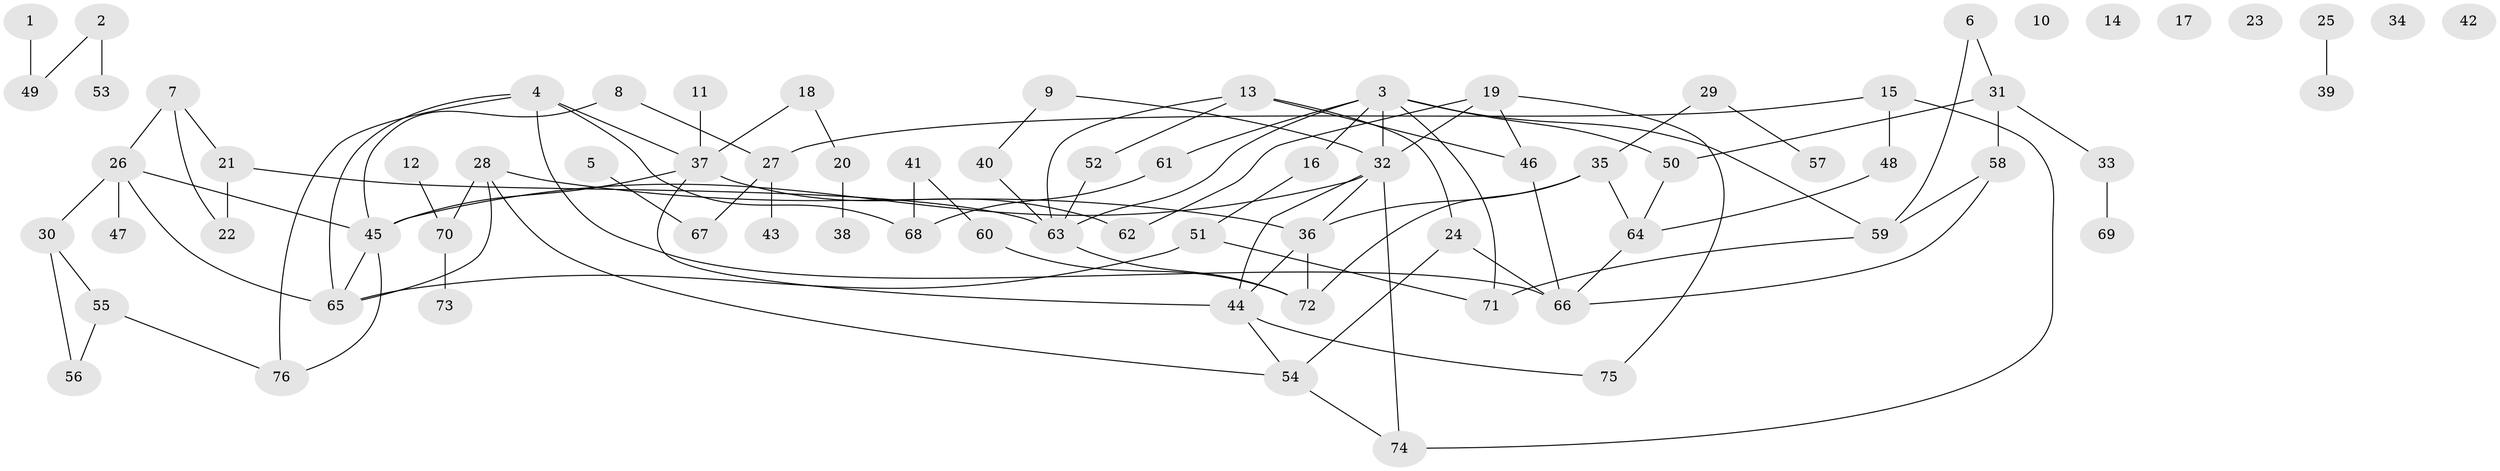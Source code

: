// Generated by graph-tools (version 1.1) at 2025/13/03/09/25 04:13:12]
// undirected, 76 vertices, 101 edges
graph export_dot {
graph [start="1"]
  node [color=gray90,style=filled];
  1;
  2;
  3;
  4;
  5;
  6;
  7;
  8;
  9;
  10;
  11;
  12;
  13;
  14;
  15;
  16;
  17;
  18;
  19;
  20;
  21;
  22;
  23;
  24;
  25;
  26;
  27;
  28;
  29;
  30;
  31;
  32;
  33;
  34;
  35;
  36;
  37;
  38;
  39;
  40;
  41;
  42;
  43;
  44;
  45;
  46;
  47;
  48;
  49;
  50;
  51;
  52;
  53;
  54;
  55;
  56;
  57;
  58;
  59;
  60;
  61;
  62;
  63;
  64;
  65;
  66;
  67;
  68;
  69;
  70;
  71;
  72;
  73;
  74;
  75;
  76;
  1 -- 49;
  2 -- 49;
  2 -- 53;
  3 -- 16;
  3 -- 32;
  3 -- 50;
  3 -- 59;
  3 -- 61;
  3 -- 63;
  3 -- 71;
  4 -- 37;
  4 -- 65;
  4 -- 66;
  4 -- 68;
  4 -- 76;
  5 -- 67;
  6 -- 31;
  6 -- 59;
  7 -- 21;
  7 -- 22;
  7 -- 26;
  8 -- 27;
  8 -- 45;
  9 -- 32;
  9 -- 40;
  11 -- 37;
  12 -- 70;
  13 -- 24;
  13 -- 46;
  13 -- 52;
  13 -- 63;
  15 -- 27;
  15 -- 48;
  15 -- 74;
  16 -- 51;
  18 -- 20;
  18 -- 37;
  19 -- 32;
  19 -- 46;
  19 -- 62;
  19 -- 75;
  20 -- 38;
  21 -- 22;
  21 -- 63;
  24 -- 54;
  24 -- 66;
  25 -- 39;
  26 -- 30;
  26 -- 45;
  26 -- 47;
  26 -- 65;
  27 -- 43;
  27 -- 67;
  28 -- 36;
  28 -- 54;
  28 -- 65;
  28 -- 70;
  29 -- 35;
  29 -- 57;
  30 -- 55;
  30 -- 56;
  31 -- 33;
  31 -- 50;
  31 -- 58;
  32 -- 36;
  32 -- 44;
  32 -- 45;
  32 -- 74;
  33 -- 69;
  35 -- 36;
  35 -- 64;
  35 -- 72;
  36 -- 44;
  36 -- 72;
  37 -- 44;
  37 -- 45;
  37 -- 62;
  40 -- 63;
  41 -- 60;
  41 -- 68;
  44 -- 54;
  44 -- 75;
  45 -- 65;
  45 -- 76;
  46 -- 66;
  48 -- 64;
  50 -- 64;
  51 -- 65;
  51 -- 71;
  52 -- 63;
  54 -- 74;
  55 -- 56;
  55 -- 76;
  58 -- 59;
  58 -- 66;
  59 -- 71;
  60 -- 72;
  61 -- 68;
  63 -- 72;
  64 -- 66;
  70 -- 73;
}
